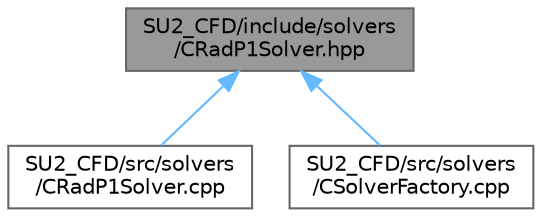 digraph "SU2_CFD/include/solvers/CRadP1Solver.hpp"
{
 // LATEX_PDF_SIZE
  bgcolor="transparent";
  edge [fontname=Helvetica,fontsize=10,labelfontname=Helvetica,labelfontsize=10];
  node [fontname=Helvetica,fontsize=10,shape=box,height=0.2,width=0.4];
  Node1 [id="Node000001",label="SU2_CFD/include/solvers\l/CRadP1Solver.hpp",height=0.2,width=0.4,color="gray40", fillcolor="grey60", style="filled", fontcolor="black",tooltip="Declaration and inlines of the class to compute a P1 radiation problem."];
  Node1 -> Node2 [id="edge1_Node000001_Node000002",dir="back",color="steelblue1",style="solid",tooltip=" "];
  Node2 [id="Node000002",label="SU2_CFD/src/solvers\l/CRadP1Solver.cpp",height=0.2,width=0.4,color="grey40", fillcolor="white", style="filled",URL="$CRadP1Solver_8cpp.html",tooltip="Main subroutines for solving P1 radiation problems."];
  Node1 -> Node3 [id="edge2_Node000001_Node000003",dir="back",color="steelblue1",style="solid",tooltip=" "];
  Node3 [id="Node000003",label="SU2_CFD/src/solvers\l/CSolverFactory.cpp",height=0.2,width=0.4,color="grey40", fillcolor="white", style="filled",URL="$CSolverFactory_8cpp.html",tooltip="Main subroutines for CSolverFactoryclass."];
}

